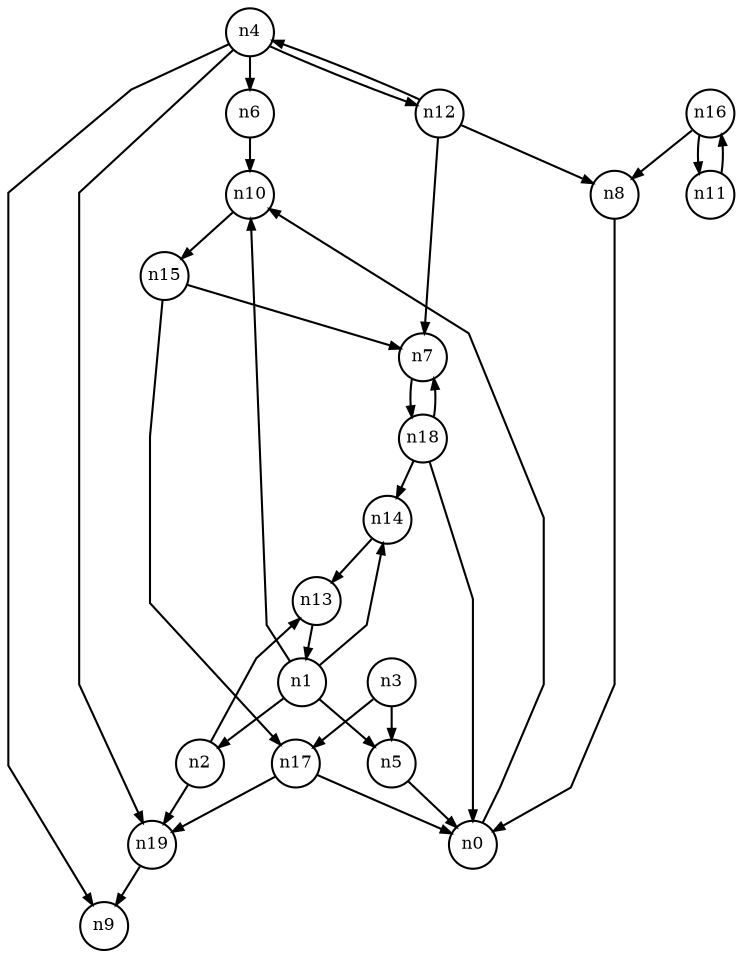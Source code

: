 digraph G{
splines=polyline;
ranksep=0.22;
nodesep=0.22;
nodesize=0.16;
fontsize=8
edge [arrowsize=0.5]
node [fontsize=8 shape=circle width=0.32 fixedsize=shape];

n10 -> n15
n0 -> n10
n2 -> n19
n2 -> n13
n1 -> n2
n1 -> n5
n1 -> n10
n1 -> n14
n5 -> n0
n14 -> n13
n19 -> n9
n3 -> n5
n3 -> n17
n17 -> n0
n17 -> n19
n6 -> n10
n4 -> n6
n4 -> n9
n4 -> n19
n4 -> n12
n18 -> n0
n18 -> n14
n18 -> n7
n7 -> n18
n8 -> n0
n12 -> n4
n12 -> n7
n12 -> n8
n13 -> n1
n15 -> n7
n15 -> n17
n16 -> n8
n16 -> n11
n11 -> n16
}
